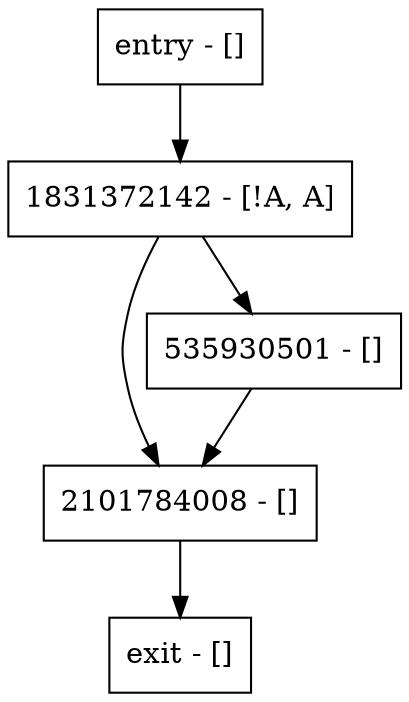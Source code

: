 digraph foo {
node [shape=record];
entry [label="entry - []"];
exit [label="exit - []"];
2101784008 [label="2101784008 - []"];
535930501 [label="535930501 - []"];
1831372142 [label="1831372142 - [!A, A]"];
entry;
exit;
entry -> 1831372142;
2101784008 -> exit;
535930501 -> 2101784008;
1831372142 -> 2101784008;
1831372142 -> 535930501;
}
